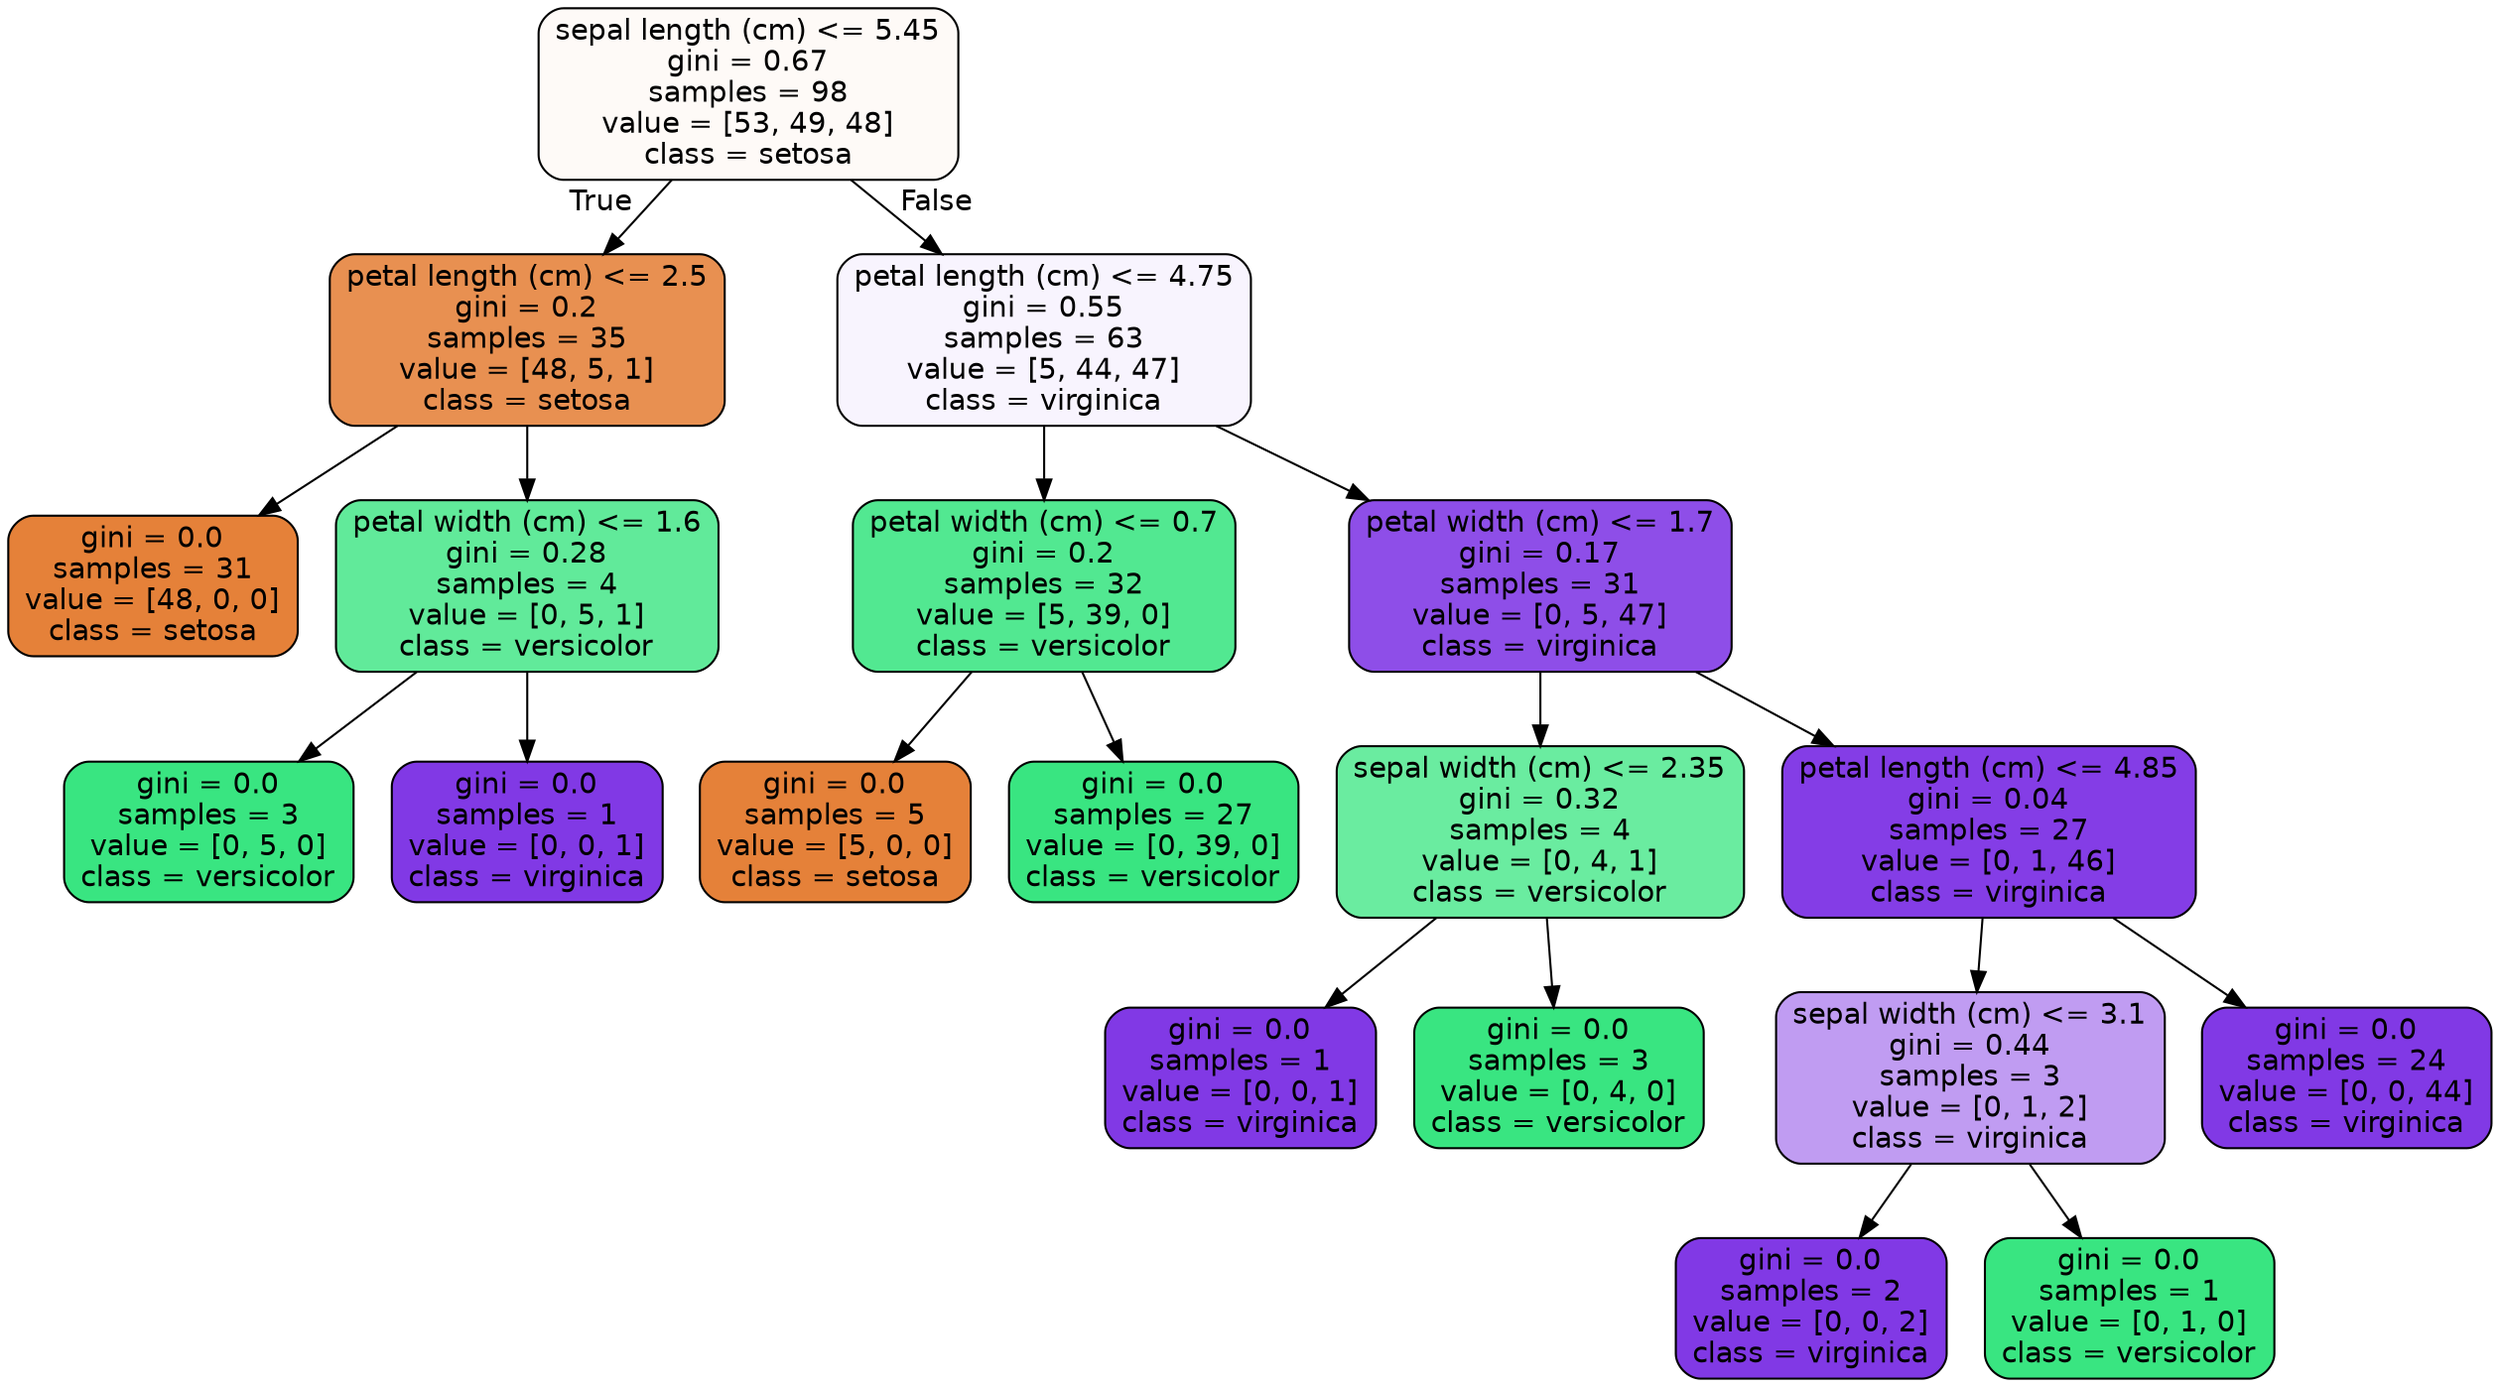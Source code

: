 digraph Tree {
node [shape=box, style="filled, rounded", color="black", fontname=helvetica] ;
edge [fontname=helvetica] ;
0 [label="sepal length (cm) <= 5.45\ngini = 0.67\nsamples = 98\nvalue = [53, 49, 48]\nclass = setosa", fillcolor="#fefaf7"] ;
1 [label="petal length (cm) <= 2.5\ngini = 0.2\nsamples = 35\nvalue = [48, 5, 1]\nclass = setosa", fillcolor="#e89051"] ;
0 -> 1 [labeldistance=2.5, labelangle=45, headlabel="True"] ;
2 [label="gini = 0.0\nsamples = 31\nvalue = [48, 0, 0]\nclass = setosa", fillcolor="#e58139"] ;
1 -> 2 ;
3 [label="petal width (cm) <= 1.6\ngini = 0.28\nsamples = 4\nvalue = [0, 5, 1]\nclass = versicolor", fillcolor="#61ea9a"] ;
1 -> 3 ;
4 [label="gini = 0.0\nsamples = 3\nvalue = [0, 5, 0]\nclass = versicolor", fillcolor="#39e581"] ;
3 -> 4 ;
5 [label="gini = 0.0\nsamples = 1\nvalue = [0, 0, 1]\nclass = virginica", fillcolor="#8139e5"] ;
3 -> 5 ;
6 [label="petal length (cm) <= 4.75\ngini = 0.55\nsamples = 63\nvalue = [5, 44, 47]\nclass = virginica", fillcolor="#f8f4fe"] ;
0 -> 6 [labeldistance=2.5, labelangle=-45, headlabel="False"] ;
7 [label="petal width (cm) <= 0.7\ngini = 0.2\nsamples = 32\nvalue = [5, 39, 0]\nclass = versicolor", fillcolor="#52e891"] ;
6 -> 7 ;
8 [label="gini = 0.0\nsamples = 5\nvalue = [5, 0, 0]\nclass = setosa", fillcolor="#e58139"] ;
7 -> 8 ;
9 [label="gini = 0.0\nsamples = 27\nvalue = [0, 39, 0]\nclass = versicolor", fillcolor="#39e581"] ;
7 -> 9 ;
10 [label="petal width (cm) <= 1.7\ngini = 0.17\nsamples = 31\nvalue = [0, 5, 47]\nclass = virginica", fillcolor="#8e4ee8"] ;
6 -> 10 ;
11 [label="sepal width (cm) <= 2.35\ngini = 0.32\nsamples = 4\nvalue = [0, 4, 1]\nclass = versicolor", fillcolor="#6aeca0"] ;
10 -> 11 ;
12 [label="gini = 0.0\nsamples = 1\nvalue = [0, 0, 1]\nclass = virginica", fillcolor="#8139e5"] ;
11 -> 12 ;
13 [label="gini = 0.0\nsamples = 3\nvalue = [0, 4, 0]\nclass = versicolor", fillcolor="#39e581"] ;
11 -> 13 ;
14 [label="petal length (cm) <= 4.85\ngini = 0.04\nsamples = 27\nvalue = [0, 1, 46]\nclass = virginica", fillcolor="#843de6"] ;
10 -> 14 ;
15 [label="sepal width (cm) <= 3.1\ngini = 0.44\nsamples = 3\nvalue = [0, 1, 2]\nclass = virginica", fillcolor="#c09cf2"] ;
14 -> 15 ;
16 [label="gini = 0.0\nsamples = 2\nvalue = [0, 0, 2]\nclass = virginica", fillcolor="#8139e5"] ;
15 -> 16 ;
17 [label="gini = 0.0\nsamples = 1\nvalue = [0, 1, 0]\nclass = versicolor", fillcolor="#39e581"] ;
15 -> 17 ;
18 [label="gini = 0.0\nsamples = 24\nvalue = [0, 0, 44]\nclass = virginica", fillcolor="#8139e5"] ;
14 -> 18 ;
}